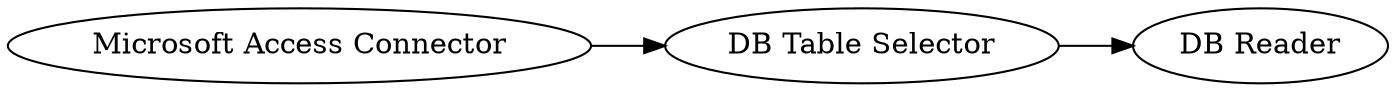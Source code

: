digraph {
	20 [label="Microsoft Access Connector"]
	21 [label="DB Table Selector"]
	22 [label="DB Reader"]
	20 -> 21
	21 -> 22
	rankdir=LR
}
